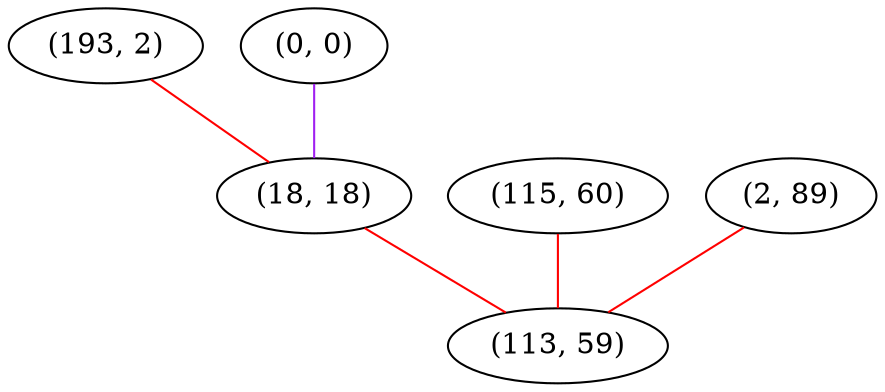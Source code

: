 graph "" {
"(193, 2)";
"(0, 0)";
"(115, 60)";
"(2, 89)";
"(18, 18)";
"(113, 59)";
"(193, 2)" -- "(18, 18)"  [color=red, key=0, weight=1];
"(0, 0)" -- "(18, 18)"  [color=purple, key=0, weight=4];
"(115, 60)" -- "(113, 59)"  [color=red, key=0, weight=1];
"(2, 89)" -- "(113, 59)"  [color=red, key=0, weight=1];
"(18, 18)" -- "(113, 59)"  [color=red, key=0, weight=1];
}
